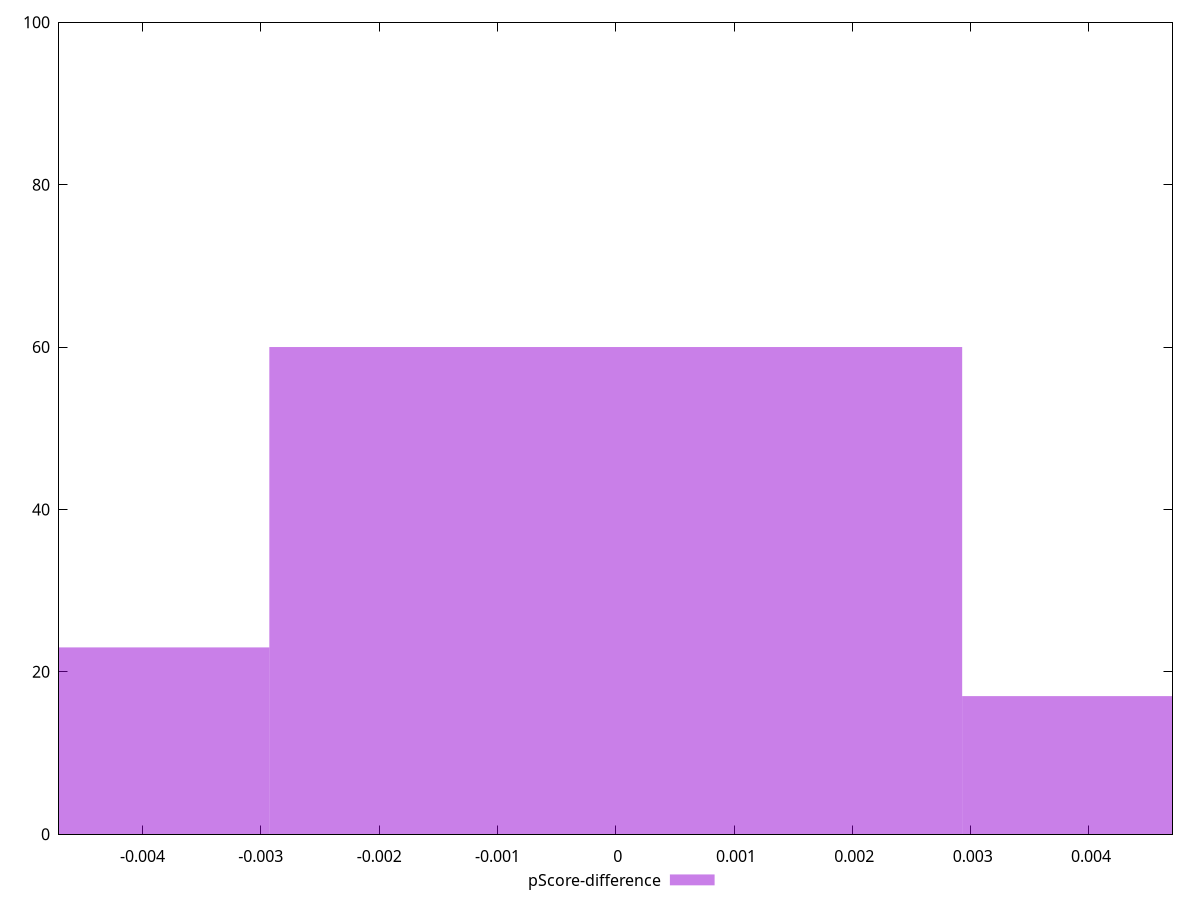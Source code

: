 reset

$pScoreDifference <<EOF
0.005856227394016029 17
-0.005856227394016029 23
0 60
EOF

set key outside below
set boxwidth 0.005856227394016029
set xrange [-0.004705882352941171:0.004705882352941171]
set yrange [0:100]
set trange [0:100]
set style fill transparent solid 0.5 noborder
set terminal svg size 640, 490 enhanced background rgb 'white'
set output "reprap/uses-webp-images/samples/pages+cached+noexternal+nomedia+nocss+nojs/pScore-difference/histogram.svg"

plot $pScoreDifference title "pScore-difference" with boxes

reset
